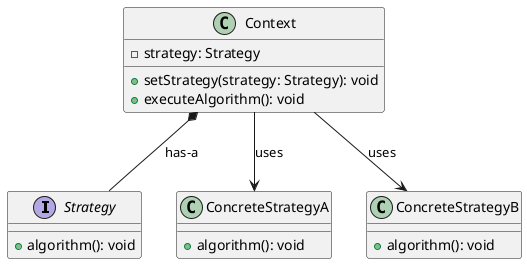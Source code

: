 @startuml

interface Strategy {
  + algorithm(): void
}

class ConcreteStrategyA {
  + algorithm(): void
}

class ConcreteStrategyB {
  + algorithm(): void
}

class Context {
  - strategy: Strategy
  + setStrategy(strategy: Strategy): void
  + executeAlgorithm(): void
}

Context *-- Strategy : has-a

Context --> ConcreteStrategyA : uses
Context --> ConcreteStrategyB : uses

@enduml
